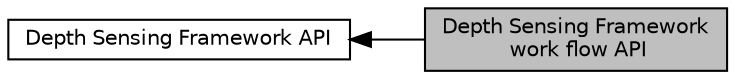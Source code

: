 digraph "Depth Sensing Framework work flow API"
{
  bgcolor="transparent";
  edge [fontname="Helvetica",fontsize="10",labelfontname="Helvetica",labelfontsize="10"];
  node [fontname="Helvetica",fontsize="10",shape=box];
  rankdir=LR;
  Node2 [label="Depth Sensing Framework API",height=0.2,width=0.4,color="black",URL="$d0/d86/group__dsf-api.html",tooltip="Depth Sensing Framework API, in file amba_dsf_if.h."];
  Node1 [label="Depth Sensing Framework\l work flow API",height=0.2,width=0.4,color="black", fillcolor="grey75", style="filled", fontcolor="black",tooltip="Depth Sensing Framework work flow API, in file amba_dsf_if.h."];
  Node2->Node1 [shape=plaintext, dir="back", style="solid"];
}
